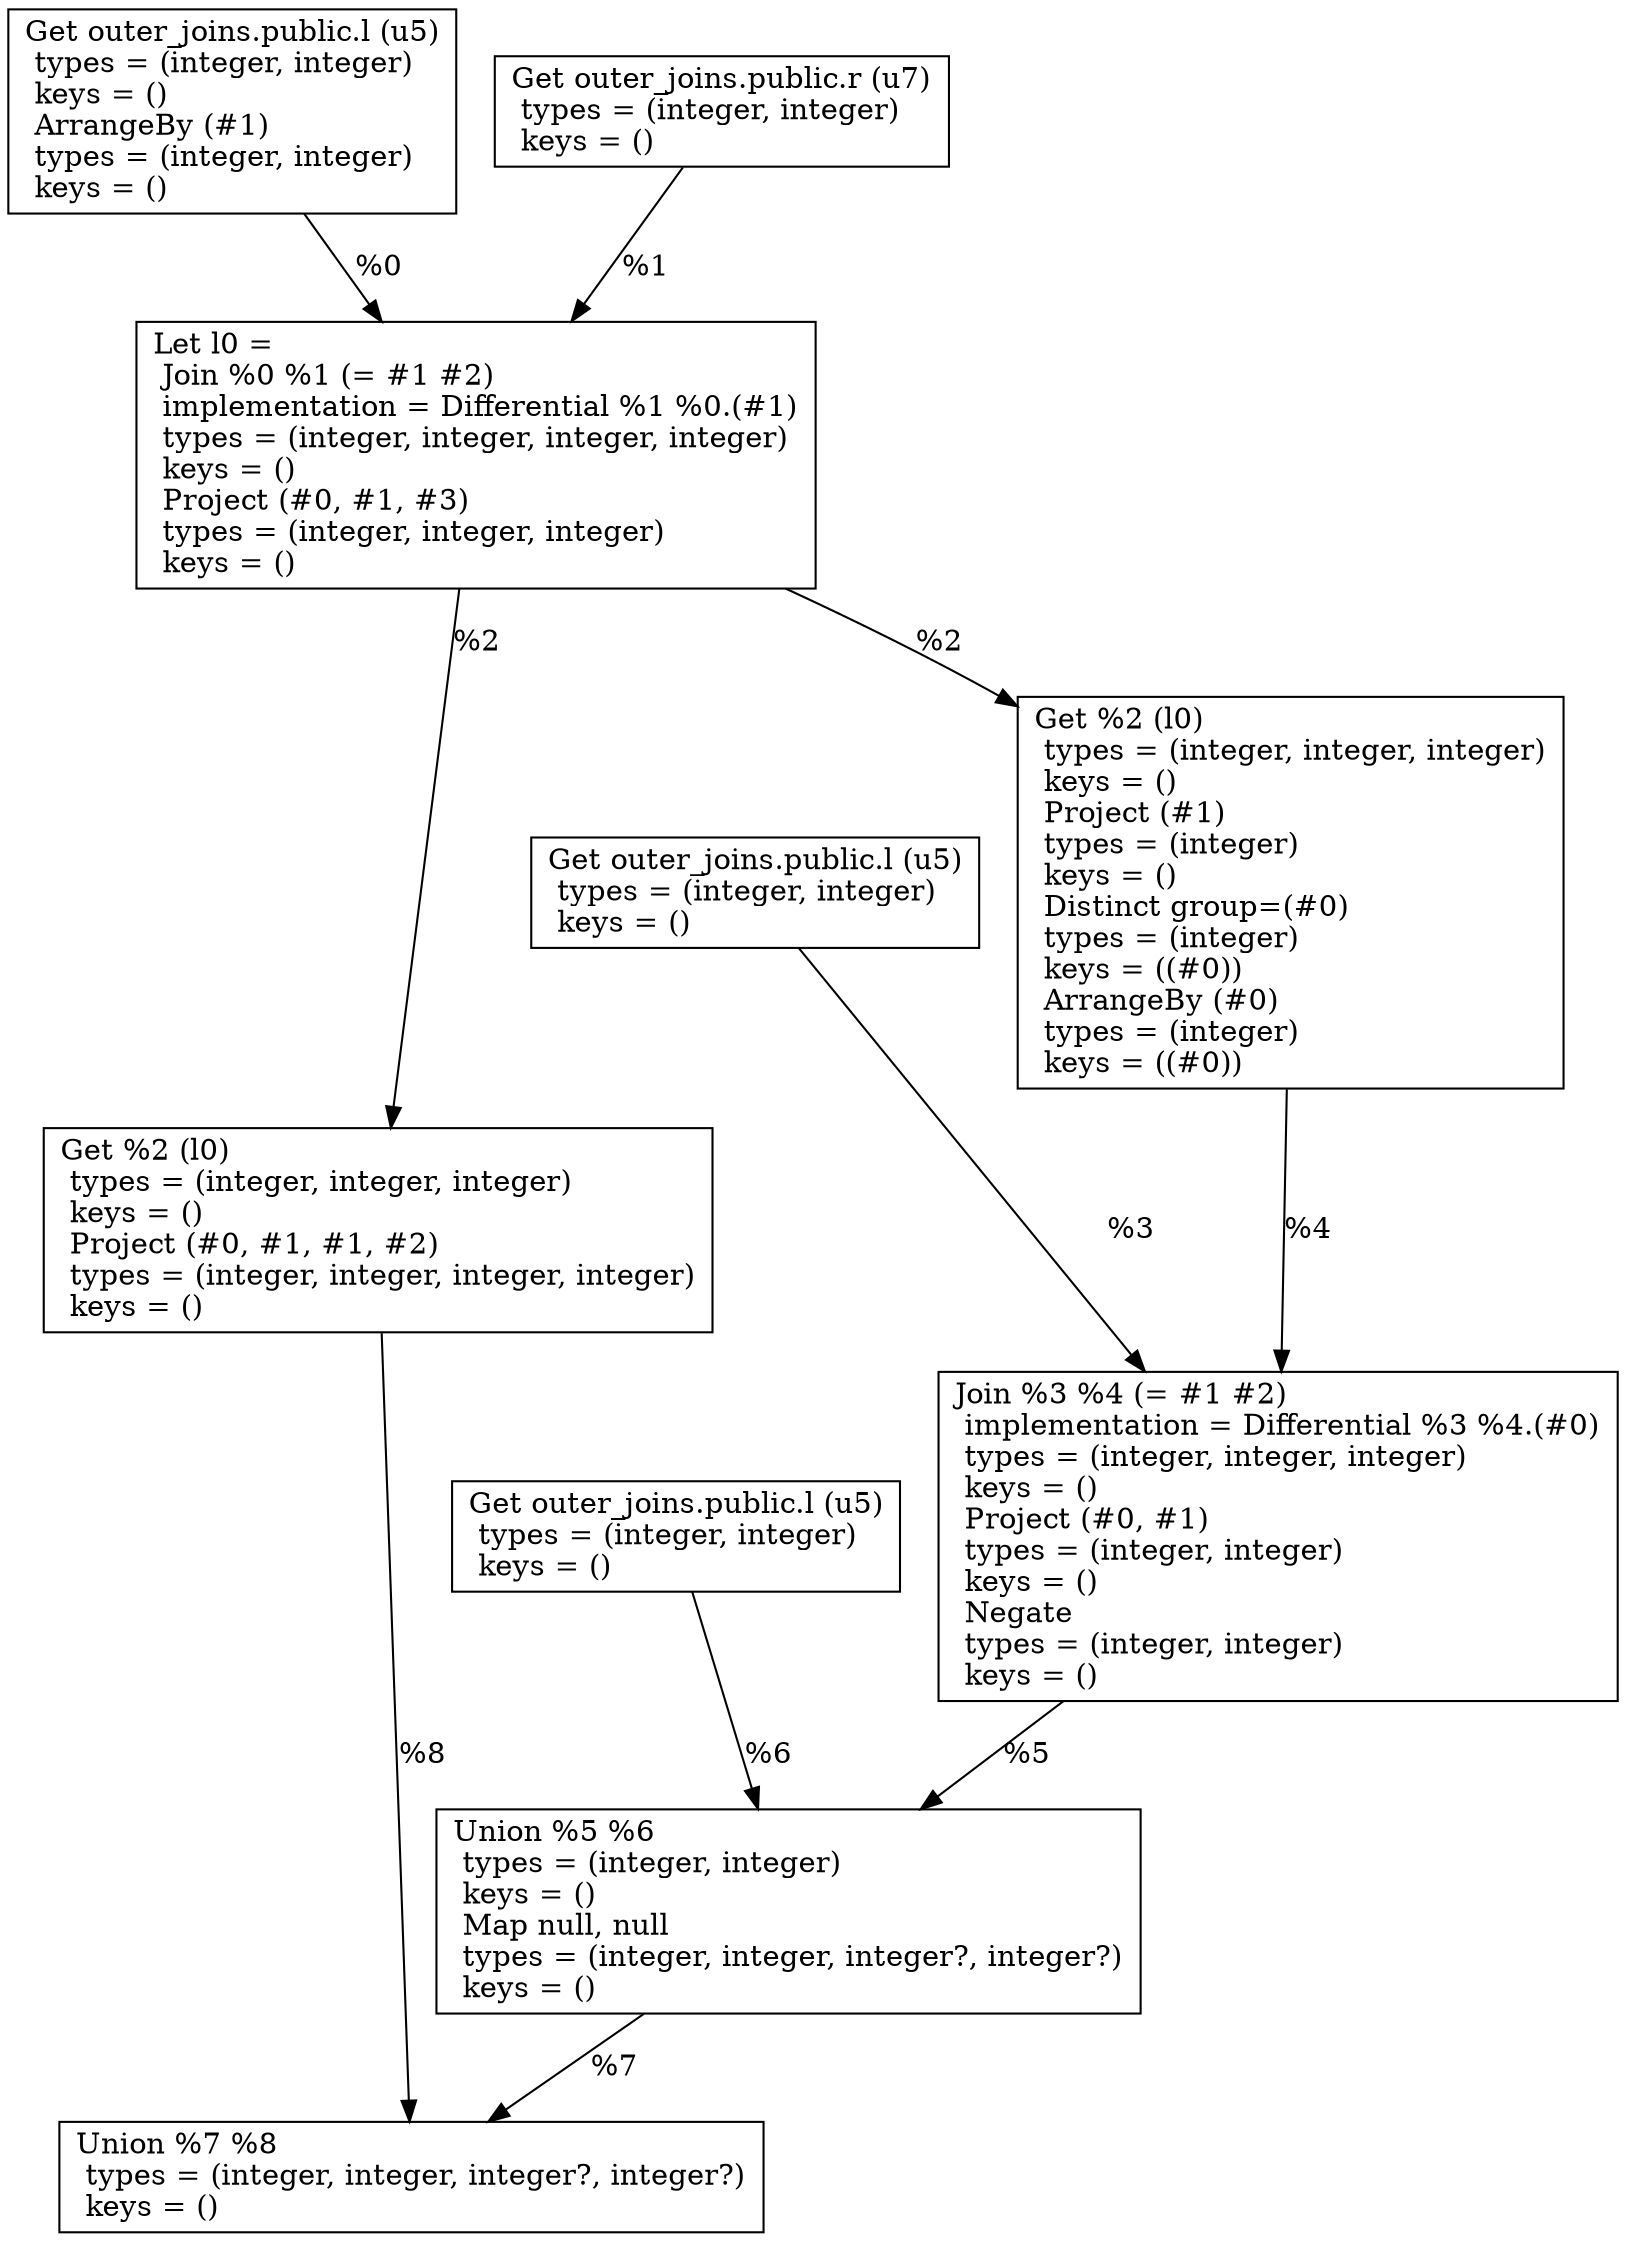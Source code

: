 digraph G {
    node0 [shape = record, label=" Get outer_joins.public.l (u5)\l  types = (integer, integer)\l  keys = ()\l ArrangeBy (#1)\l  types = (integer, integer)\l  keys = ()\l"]
    node1 [shape = record, label=" Get outer_joins.public.r (u7)\l  types = (integer, integer)\l  keys = ()\l"]
    node2 [shape = record, label="Let l0 =\l Join %0 %1 (= #1 #2)\l  implementation = Differential %1 %0.(#1)\l  types = (integer, integer, integer, integer)\l  keys = ()\l Project (#0, #1, #3)\l  types = (integer, integer, integer)\l  keys = ()\l"]
    node3 [shape = record, label=" Get outer_joins.public.l (u5)\l  types = (integer, integer)\l  keys = ()\l"]
    node4 [shape = record, label=" Get %2 (l0)\l  types = (integer, integer, integer)\l  keys = ()\l Project (#1)\l  types = (integer)\l  keys = ()\l Distinct group=(#0)\l  types = (integer)\l  keys = ((#0))\l ArrangeBy (#0)\l  types = (integer)\l  keys = ((#0))\l"]
    node5 [shape = record, label=" Join %3 %4 (= #1 #2)\l  implementation = Differential %3 %4.(#0)\l  types = (integer, integer, integer)\l  keys = ()\l Project (#0, #1)\l  types = (integer, integer)\l  keys = ()\l Negate\l  types = (integer, integer)\l  keys = ()\l"]
    node6 [shape = record, label=" Get outer_joins.public.l (u5)\l  types = (integer, integer)\l  keys = ()\l"]
    node7 [shape = record, label=" Union %5 %6\l  types = (integer, integer)\l  keys = ()\l Map null, null\l  types = (integer, integer, integer?, integer?)\l  keys = ()\l"]
    node8 [shape = record, label=" Get %2 (l0)\l  types = (integer, integer, integer)\l  keys = ()\l Project (#0, #1, #1, #2)\l  types = (integer, integer, integer, integer)\l  keys = ()\l"]
    node9 [shape = record, label=" Union %7 %8\l  types = (integer, integer, integer?, integer?)\l  keys = ()\l"]
    node3 -> node5 [label = "%3\l"]
    node2 -> node4 [label = "%2\l"]
    node4 -> node5 [label = "%4\l"]
    node8 -> node9 [label = "%8\l"]
    node2 -> node8 [label = "%2\l"]
    node0 -> node2 [label = "%0\l"]
    node5 -> node7 [label = "%5\l"]
    node6 -> node7 [label = "%6\l"]
    node7 -> node9 [label = "%7\l"]
    node1 -> node2 [label = "%1\l"]
}
